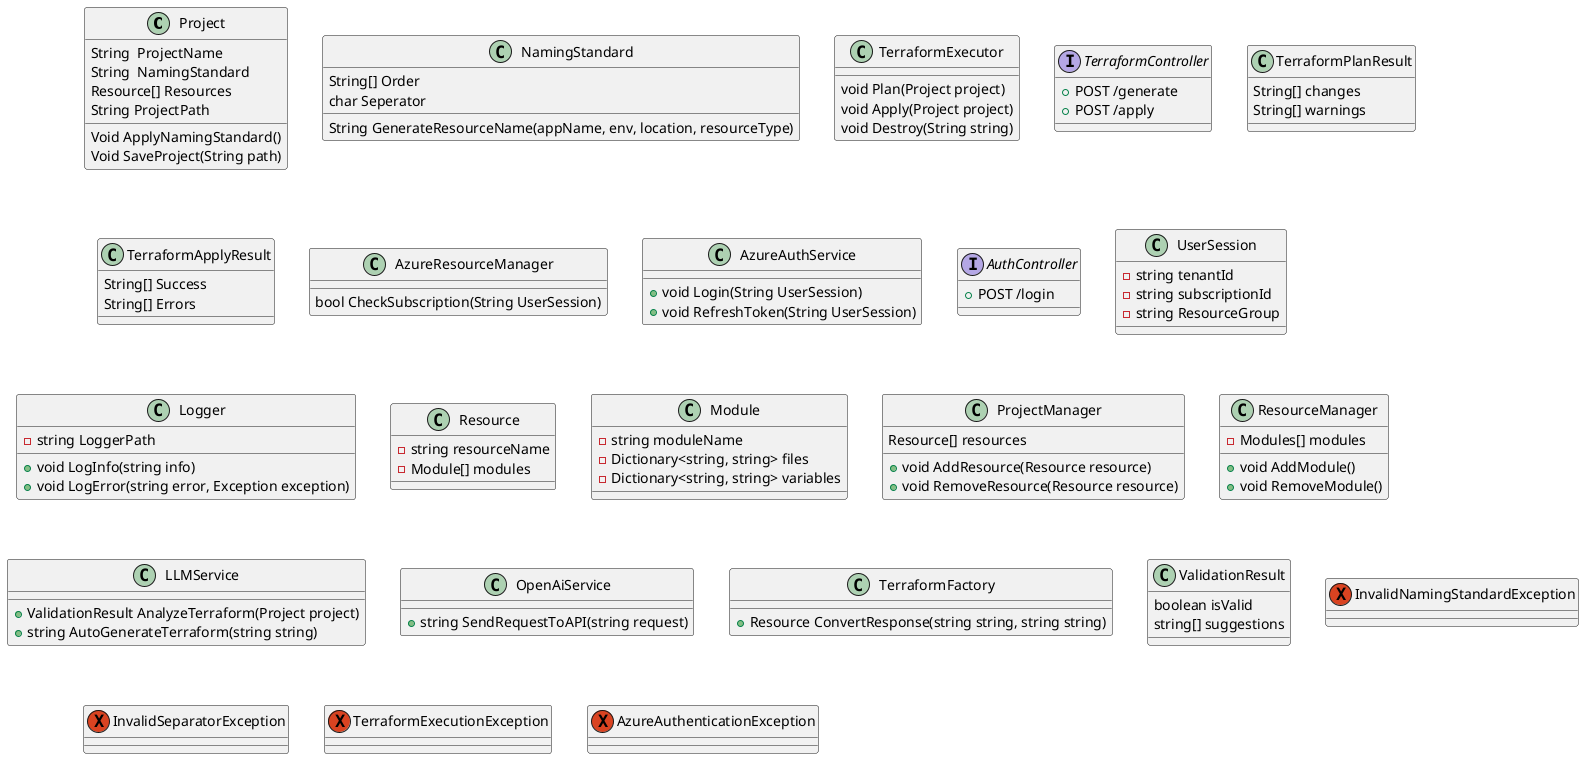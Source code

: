 @startuml
'https://plantuml.com/class-diagram

/' TODO:    Gå gjennom og se hvilke metoder som
            skal være public (+) og hvilke som skal være private (-)

   TODO:    Gå gjennom og bytt String til string

   TODO:    Gå gjennom og se på instansvariabler:
            1) private instansvariabler skal starte med liten bokstav + camelCase
            2) public instansvariabler (properties) skal starte med Stor bokstav + PascalCase
'/

class Project {
    ' Instansvariabler '
    String  ProjectName
    String  NamingStandard
    Resource[] Resources
    String ProjectPath
    ' Metoder '
    Void ApplyNamingStandard()
    Void SaveProject(String path)
}

' TODO: Skrive datatyper på parameter
class NamingStandard {
    'Instans variabler'
    String[] Order
    char Seperator
    ' Metoder '
    String GenerateResourceName(appName, env, location, resourceType)

}

/' TODO:    Skrive navn på parameter på Destroy().
            Hva er string-en? Er det en path?
            Er alle returtypene void?
'/
class TerraformExecutor{
    'Instans variabler'

    ' Metoder '
    void Plan(Project project)
    void Apply(Project project)
    void Destroy(String string)
}

/' TODO:     Dobbeltsjekke at dette er riktig.
            Skal det egentlig være en klasse eller er interface greit?
'/
interface TerraformController{
    ' Metoder '
    +POST /generate
    +POST /apply

}


' TODO: Er String[] riktig?
class TerraformPlanResult{
    String[] changes
    String[] warnings
}

' TODO: Er String[] riktig?
class TerraformApplyResult{
    String[] Success
    String[] Errors
}

' TODO: Er String riktig datatype på UserSession?
class AzureResourceManager{
    bool CheckSubscription(String UserSession)

}

' TODO: Igjen, er String riktig datatype?
' TODO: er void riktig returtype på login? Bør det være en string med "success" eller lignende?
class AzureAuthService{
   + void Login(String UserSession)
   + void RefreshToken(String UserSession)
}


/' TODO:     Dobbeltsjekke at dette er riktig.
            Skal det egentlig være en klasse eller er interface greit?
'/
interface AuthController{
    +POST /login
}

' TODO: Dobbeltsjekk datatyper
class UserSession{
    - string tenantId
    - string subscriptionId
    - string ResourceGroup
}


class Logger{
    - string LoggerPath
    + void LogInfo(string info)
    + void LogError(string error, Exception exception)
}

class Resource{
    - string resourceName
    - Module[] modules
}

class Module{
    - string moduleName
    - Dictionary<string, string> files
    - Dictionary<string, string> variables
}

class ProjectManager{
    Resource[] resources
    + void AddResource(Resource resource)
    + void RemoveResource(Resource resource)
}

class ResourceManager{
    - Modules[] modules
    + void AddModule()
    + void RemoveModule()
}

' Kun for KI-versjonen '
' TODO: gi navn på stringen i parameteret
class LLMService{
    + ValidationResult AnalyzeTerraform(Project project)
    + string AutoGenerateTerraform(string string)
}

class OpenAiService{
    + string SendRequestToAPI(string request)
}

' TODO: gi navn på stringene i parameteret
class TerraformFactory{
    + Resource ConvertResponse(string string, string string)
}

' TODO: skal disse være private eller public? og er string[] riktig på suggestions?
class ValidationResult{
    boolean isValid
    string[] suggestions
}

exception       InvalidNamingStandardException
exception       InvalidSeparatorException
exception       TerraformExecutionException
exception       AzureAuthenticationException

'    TODO: skriv KOBLINGER mellom klasser/exceptions/interface under her ____

@enduml